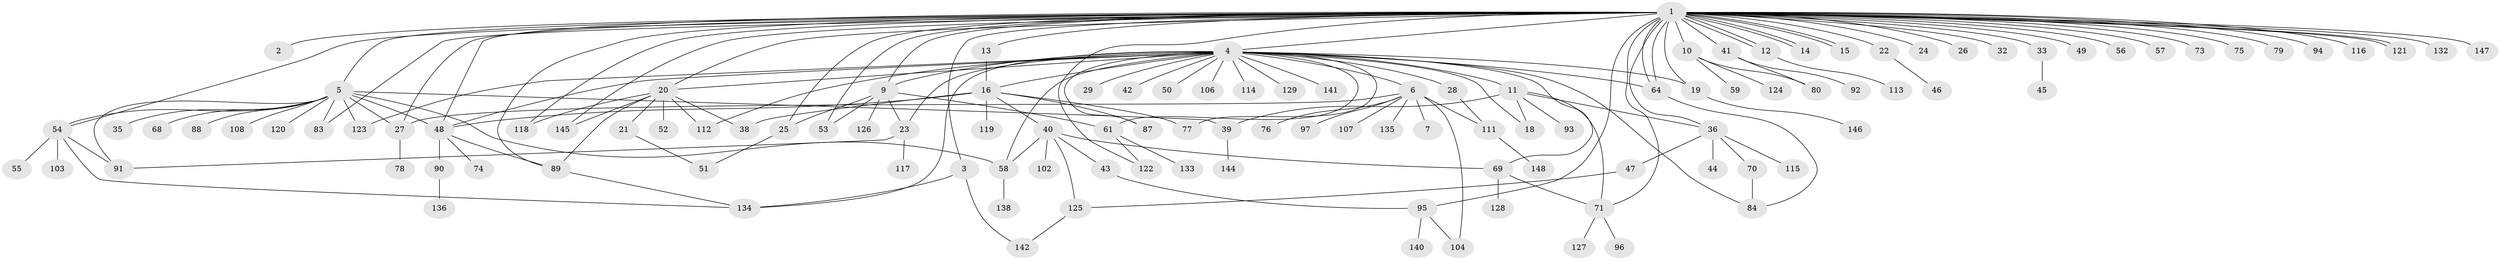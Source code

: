 // original degree distribution, {51: 0.006756756756756757, 1: 0.47297297297297297, 3: 0.0945945945945946, 22: 0.006756756756756757, 10: 0.02702702702702703, 7: 0.02027027027027027, 5: 0.04054054054054054, 6: 0.02027027027027027, 2: 0.24324324324324326, 4: 0.06756756756756757}
// Generated by graph-tools (version 1.1) at 2025/11/02/27/25 16:11:11]
// undirected, 119 vertices, 171 edges
graph export_dot {
graph [start="1"]
  node [color=gray90,style=filled];
  1 [super="+137"];
  2;
  3;
  4 [super="+8"];
  5 [super="+31"];
  6 [super="+62"];
  7;
  9 [super="+37"];
  10 [super="+34"];
  11;
  12 [super="+72"];
  13 [super="+139"];
  14;
  15;
  16 [super="+17"];
  18;
  19;
  20 [super="+98"];
  21;
  22;
  23 [super="+30"];
  24;
  25 [super="+81"];
  26;
  27 [super="+65"];
  28 [super="+60"];
  29;
  32;
  33;
  35;
  36 [super="+131"];
  38;
  39 [super="+85"];
  40 [super="+67"];
  41 [super="+130"];
  42;
  43;
  44;
  45;
  46;
  47 [super="+86"];
  48 [super="+66"];
  49;
  50;
  51;
  52;
  53 [super="+82"];
  54 [super="+105"];
  55;
  56;
  57;
  58 [super="+63"];
  59;
  61;
  64;
  68 [super="+110"];
  69;
  70;
  71 [super="+101"];
  73 [super="+99"];
  74;
  75;
  76;
  77 [super="+109"];
  78;
  79;
  80 [super="+100"];
  83;
  84;
  87;
  88;
  89;
  90;
  91;
  92;
  93;
  94;
  95;
  96;
  97;
  102;
  103;
  104;
  106;
  107;
  108;
  111;
  112;
  113;
  114;
  115;
  116;
  117;
  118;
  119;
  120;
  121;
  122;
  123;
  124;
  125;
  126;
  127;
  128;
  129;
  132;
  133;
  134 [super="+143"];
  135;
  136;
  138;
  140;
  141;
  142;
  144;
  145;
  146;
  147;
  148;
  1 -- 2;
  1 -- 3;
  1 -- 4 [weight=2];
  1 -- 5 [weight=2];
  1 -- 9;
  1 -- 10;
  1 -- 12;
  1 -- 12;
  1 -- 13;
  1 -- 14;
  1 -- 14;
  1 -- 15;
  1 -- 15;
  1 -- 19;
  1 -- 20;
  1 -- 22;
  1 -- 24;
  1 -- 25;
  1 -- 26;
  1 -- 27;
  1 -- 32;
  1 -- 33;
  1 -- 36;
  1 -- 41;
  1 -- 48;
  1 -- 49;
  1 -- 53;
  1 -- 56;
  1 -- 57;
  1 -- 64;
  1 -- 64;
  1 -- 71;
  1 -- 73;
  1 -- 75;
  1 -- 79;
  1 -- 83;
  1 -- 89;
  1 -- 94;
  1 -- 95;
  1 -- 116;
  1 -- 118;
  1 -- 121;
  1 -- 121;
  1 -- 122;
  1 -- 132;
  1 -- 145;
  1 -- 147;
  1 -- 54;
  3 -- 134;
  3 -- 142;
  4 -- 6;
  4 -- 9;
  4 -- 11;
  4 -- 16;
  4 -- 18;
  4 -- 19;
  4 -- 28;
  4 -- 58;
  4 -- 61;
  4 -- 69;
  4 -- 77;
  4 -- 84;
  4 -- 87;
  4 -- 106;
  4 -- 112;
  4 -- 114;
  4 -- 123;
  4 -- 129;
  4 -- 134;
  4 -- 48 [weight=2];
  4 -- 64;
  4 -- 42;
  4 -- 141;
  4 -- 50;
  4 -- 20;
  4 -- 23;
  4 -- 29;
  5 -- 35;
  5 -- 54;
  5 -- 68;
  5 -- 83;
  5 -- 108;
  5 -- 123;
  5 -- 48;
  5 -- 39;
  5 -- 88;
  5 -- 91;
  5 -- 27;
  5 -- 120;
  5 -- 58;
  6 -- 7;
  6 -- 27;
  6 -- 76;
  6 -- 97;
  6 -- 104;
  6 -- 107;
  6 -- 111;
  6 -- 135;
  9 -- 23;
  9 -- 53;
  9 -- 126;
  9 -- 61;
  9 -- 25;
  10 -- 59;
  10 -- 124;
  10 -- 80;
  11 -- 18;
  11 -- 36;
  11 -- 39;
  11 -- 71;
  11 -- 93;
  12 -- 113;
  13 -- 16;
  16 -- 40;
  16 -- 48;
  16 -- 77;
  16 -- 119;
  16 -- 38;
  16 -- 87;
  19 -- 146;
  20 -- 21;
  20 -- 38;
  20 -- 52;
  20 -- 89;
  20 -- 112;
  20 -- 118;
  20 -- 145;
  21 -- 51;
  22 -- 46;
  23 -- 91;
  23 -- 117;
  25 -- 51;
  27 -- 78;
  28 -- 111;
  33 -- 45;
  36 -- 44;
  36 -- 47;
  36 -- 70;
  36 -- 115;
  39 -- 144;
  40 -- 43;
  40 -- 58;
  40 -- 102;
  40 -- 125;
  40 -- 69;
  41 -- 80;
  41 -- 92;
  43 -- 95;
  47 -- 125;
  48 -- 74;
  48 -- 90;
  48 -- 89;
  54 -- 55;
  54 -- 103;
  54 -- 91;
  54 -- 134;
  58 -- 138;
  61 -- 122;
  61 -- 133;
  64 -- 84;
  69 -- 71;
  69 -- 128;
  70 -- 84;
  71 -- 96;
  71 -- 127;
  89 -- 134;
  90 -- 136;
  95 -- 104;
  95 -- 140;
  111 -- 148;
  125 -- 142;
}
